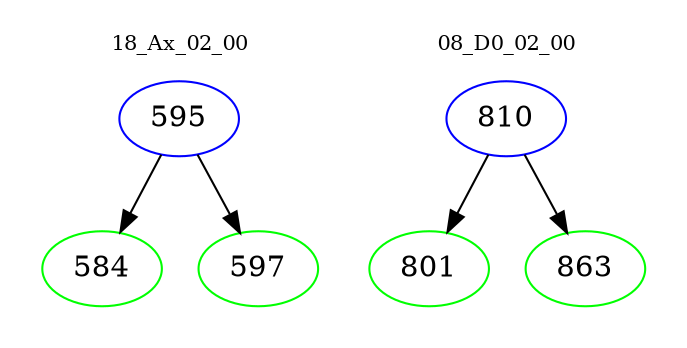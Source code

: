 digraph{
subgraph cluster_0 {
color = white
label = "18_Ax_02_00";
fontsize=10;
T0_595 [label="595", color="blue"]
T0_595 -> T0_584 [color="black"]
T0_584 [label="584", color="green"]
T0_595 -> T0_597 [color="black"]
T0_597 [label="597", color="green"]
}
subgraph cluster_1 {
color = white
label = "08_D0_02_00";
fontsize=10;
T1_810 [label="810", color="blue"]
T1_810 -> T1_801 [color="black"]
T1_801 [label="801", color="green"]
T1_810 -> T1_863 [color="black"]
T1_863 [label="863", color="green"]
}
}
